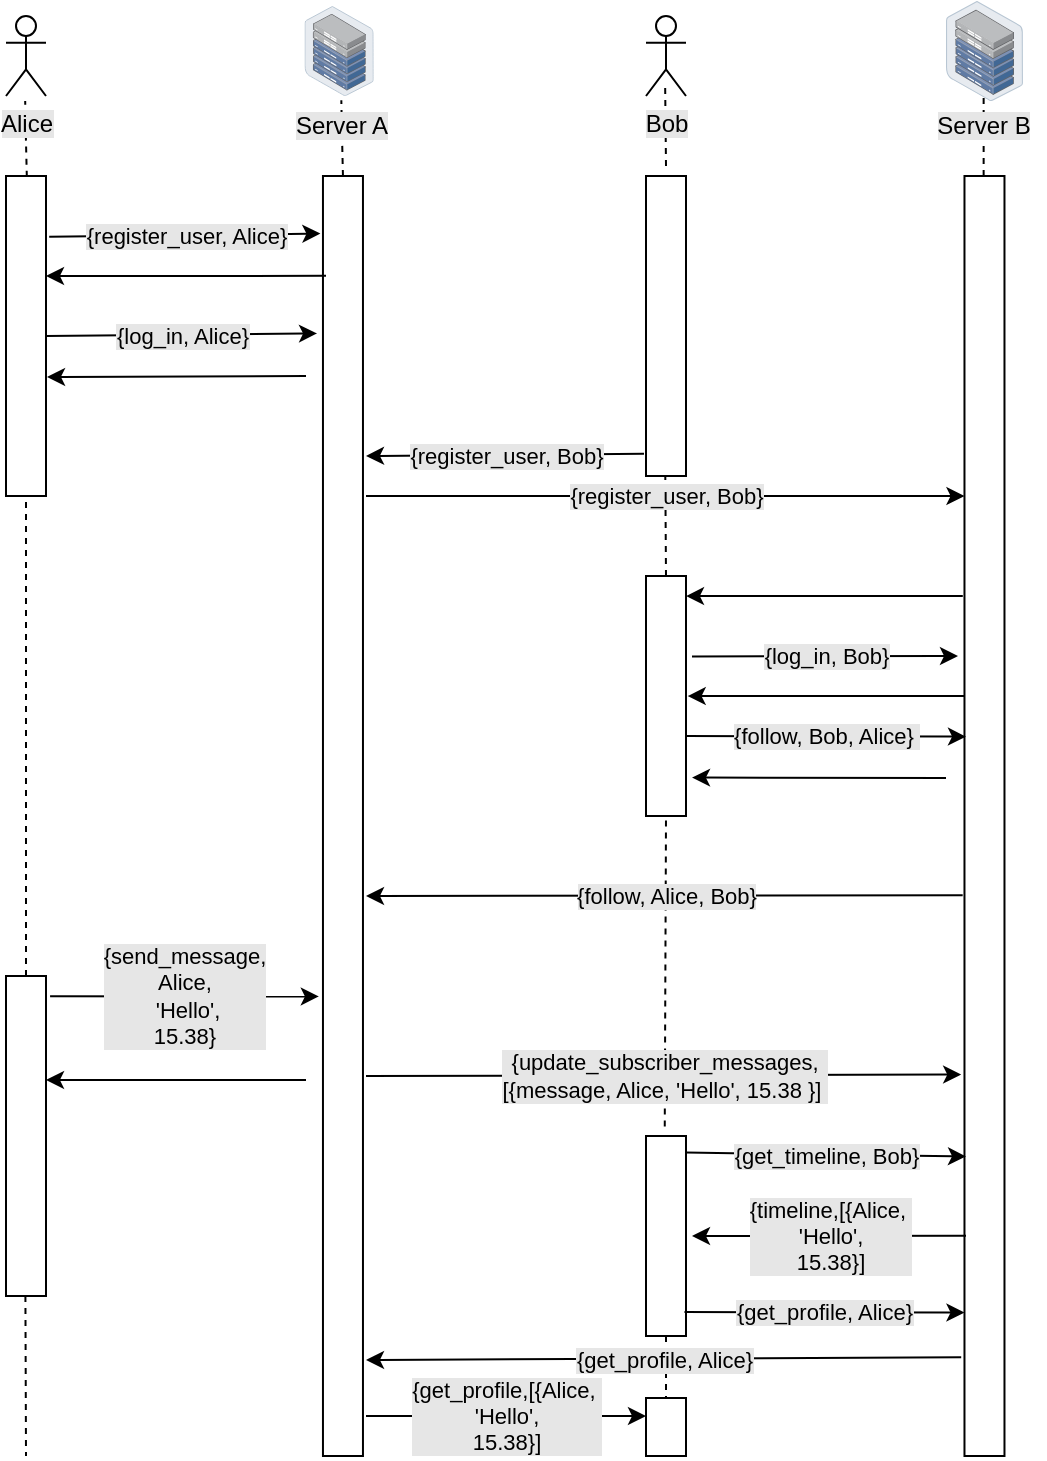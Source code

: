 <mxfile>
    <diagram id="cEoVXELdvFO_kZcVJan2" name="Page-1">
        <mxGraphModel dx="1086" dy="796" grid="1" gridSize="10" guides="1" tooltips="1" connect="1" arrows="1" fold="1" page="1" pageScale="1" pageWidth="850" pageHeight="1100" math="0" shadow="0">
            <root>
                <mxCell id="0"/>
                <mxCell id="1" parent="0"/>
                <mxCell id="75" value="" style="endArrow=none;dashed=1;html=1;startSize=6;endSize=6;exitX=0.5;exitY=1;exitDx=0;exitDy=0;" edge="1" parent="1" source="63">
                    <mxGeometry width="50" height="50" relative="1" as="geometry">
                        <mxPoint x="510" y="730" as="sourcePoint"/>
                        <mxPoint x="460" y="800" as="targetPoint"/>
                    </mxGeometry>
                </mxCell>
                <mxCell id="55" value="" style="endArrow=none;dashed=1;html=1;startSize=6;endSize=6;entryX=0.5;entryY=1;entryDx=0;entryDy=0;exitX=0.469;exitY=-0.047;exitDx=0;exitDy=0;exitPerimeter=0;" edge="1" parent="1" source="63" target="34">
                    <mxGeometry width="50" height="50" relative="1" as="geometry">
                        <mxPoint x="460" y="630" as="sourcePoint"/>
                        <mxPoint x="450" y="320" as="targetPoint"/>
                    </mxGeometry>
                </mxCell>
                <mxCell id="40" value="" style="endArrow=none;dashed=1;html=1;startSize=6;endSize=6;" edge="1" parent="1">
                    <mxGeometry width="50" height="50" relative="1" as="geometry">
                        <mxPoint x="460" y="155" as="sourcePoint"/>
                        <mxPoint x="459.58" y="115" as="targetPoint"/>
                    </mxGeometry>
                </mxCell>
                <mxCell id="37" value="" style="endArrow=none;dashed=1;html=1;startSize=6;endSize=6;entryX=0.532;entryY=1.048;entryDx=0;entryDy=0;entryPerimeter=0;exitX=0.5;exitY=0;exitDx=0;exitDy=0;" edge="1" parent="1">
                    <mxGeometry width="50" height="50" relative="1" as="geometry">
                        <mxPoint x="140.41" y="160.34" as="sourcePoint"/>
                        <mxPoint x="139.593" y="122.5" as="targetPoint"/>
                        <Array as="points">
                            <mxPoint x="139.93" y="140.34"/>
                        </Array>
                    </mxGeometry>
                </mxCell>
                <mxCell id="33" value="" style="endArrow=none;dashed=1;html=1;startSize=6;endSize=6;entryX=0.532;entryY=1.048;entryDx=0;entryDy=0;entryPerimeter=0;" edge="1" parent="1">
                    <mxGeometry width="50" height="50" relative="1" as="geometry">
                        <mxPoint x="460" y="360" as="sourcePoint"/>
                        <mxPoint x="459.583" y="300" as="targetPoint"/>
                    </mxGeometry>
                </mxCell>
                <mxCell id="2" value="&lt;span style=&quot;background-color: rgb(230, 230, 230);&quot;&gt;Alice&lt;/span&gt;" style="shape=umlActor;verticalLabelPosition=bottom;verticalAlign=top;html=1;outlineConnect=0;" vertex="1" parent="1">
                    <mxGeometry x="130" y="80" width="20" height="40" as="geometry"/>
                </mxCell>
                <mxCell id="3" value="&lt;span style=&quot;background-color: rgb(230, 230, 230);&quot;&gt;Bob&lt;/span&gt;" style="shape=umlActor;verticalLabelPosition=bottom;verticalAlign=top;html=1;outlineConnect=0;" vertex="1" parent="1">
                    <mxGeometry x="450" y="80" width="20" height="40" as="geometry"/>
                </mxCell>
                <mxCell id="8" value="" style="whiteSpace=wrap;html=1;verticalAlign=top;" vertex="1" parent="1">
                    <mxGeometry x="130" y="160" width="20" height="160" as="geometry"/>
                </mxCell>
                <mxCell id="10" value="" style="whiteSpace=wrap;html=1;verticalAlign=top;" vertex="1" parent="1">
                    <mxGeometry x="450" y="160" width="20" height="150" as="geometry"/>
                </mxCell>
                <mxCell id="14" value="" style="points=[];aspect=fixed;html=1;align=center;shadow=0;dashed=0;image;image=img/lib/allied_telesis/storage/Datacenter_Server_Half_Rack_ToR.svg;" vertex="1" parent="1">
                    <mxGeometry x="279.24" y="75" width="34.63" height="45" as="geometry"/>
                </mxCell>
                <mxCell id="15" value="" style="points=[];aspect=fixed;html=1;align=center;shadow=0;dashed=0;image;image=img/lib/allied_telesis/storage/Datacenter_Server_Half_Rack_ToR.svg;" vertex="1" parent="1">
                    <mxGeometry x="600" y="72.5" width="38.48" height="50" as="geometry"/>
                </mxCell>
                <mxCell id="16" value="" style="whiteSpace=wrap;html=1;verticalAlign=top;" vertex="1" parent="1">
                    <mxGeometry x="288.48" y="160" width="20" height="640" as="geometry"/>
                </mxCell>
                <mxCell id="17" value="" style="endArrow=classic;html=1;startSize=6;endSize=6;exitX=1.08;exitY=0.19;exitDx=0;exitDy=0;exitPerimeter=0;entryX=-0.064;entryY=0.045;entryDx=0;entryDy=0;entryPerimeter=0;" edge="1" parent="1" source="8" target="16">
                    <mxGeometry relative="1" as="geometry">
                        <mxPoint x="430" y="290" as="sourcePoint"/>
                        <mxPoint x="590" y="290" as="targetPoint"/>
                    </mxGeometry>
                </mxCell>
                <mxCell id="18" value="{register_user, Alice}" style="edgeLabel;resizable=0;html=1;align=center;verticalAlign=middle;labelBackgroundColor=#E6E6E6;" connectable="0" vertex="1" parent="17">
                    <mxGeometry relative="1" as="geometry"/>
                </mxCell>
                <mxCell id="20" value="" style="endArrow=classic;html=1;startSize=6;endSize=6;exitX=0.076;exitY=0.078;exitDx=0;exitDy=0;exitPerimeter=0;" edge="1" parent="1" source="16">
                    <mxGeometry width="50" height="50" relative="1" as="geometry">
                        <mxPoint x="490" y="310" as="sourcePoint"/>
                        <mxPoint x="150" y="210" as="targetPoint"/>
                    </mxGeometry>
                </mxCell>
                <mxCell id="21" value="" style="endArrow=classic;html=1;startSize=6;endSize=6;exitX=1;exitY=0.5;exitDx=0;exitDy=0;entryX=-0.148;entryY=0.123;entryDx=0;entryDy=0;entryPerimeter=0;" edge="1" parent="1" source="8" target="16">
                    <mxGeometry relative="1" as="geometry">
                        <mxPoint x="161.6" y="200.4" as="sourcePoint"/>
                        <mxPoint x="299.28" y="199.6" as="targetPoint"/>
                    </mxGeometry>
                </mxCell>
                <mxCell id="22" value="{log_in, Alice}" style="edgeLabel;resizable=0;html=1;align=center;verticalAlign=middle;labelBackgroundColor=#E6E6E6;" connectable="0" vertex="1" parent="21">
                    <mxGeometry relative="1" as="geometry"/>
                </mxCell>
                <mxCell id="23" value="" style="endArrow=classic;html=1;startSize=6;endSize=6;entryX=1.026;entryY=0.628;entryDx=0;entryDy=0;entryPerimeter=0;" edge="1" parent="1" target="8">
                    <mxGeometry width="50" height="50" relative="1" as="geometry">
                        <mxPoint x="280" y="260" as="sourcePoint"/>
                        <mxPoint x="160.8" y="219.6" as="targetPoint"/>
                    </mxGeometry>
                </mxCell>
                <mxCell id="26" value="" style="endArrow=classic;html=1;startSize=6;endSize=6;exitX=-0.05;exitY=0.926;exitDx=0;exitDy=0;exitPerimeter=0;" edge="1" parent="1" source="10">
                    <mxGeometry relative="1" as="geometry">
                        <mxPoint x="360" y="290" as="sourcePoint"/>
                        <mxPoint x="310" y="300" as="targetPoint"/>
                    </mxGeometry>
                </mxCell>
                <mxCell id="27" value="{register_user, Bob}" style="edgeLabel;resizable=0;html=1;align=center;verticalAlign=middle;labelBackgroundColor=#E6E6E6;" connectable="0" vertex="1" parent="26">
                    <mxGeometry relative="1" as="geometry"/>
                </mxCell>
                <mxCell id="29" value="" style="whiteSpace=wrap;html=1;verticalAlign=top;" vertex="1" parent="1">
                    <mxGeometry x="609.24" y="160" width="20" height="640" as="geometry"/>
                </mxCell>
                <mxCell id="30" value="" style="endArrow=classic;html=1;startSize=6;endSize=6;entryX=0;entryY=0.25;entryDx=0;entryDy=0;" edge="1" parent="1" target="29">
                    <mxGeometry relative="1" as="geometry">
                        <mxPoint x="310" y="320" as="sourcePoint"/>
                        <mxPoint x="320" y="310" as="targetPoint"/>
                    </mxGeometry>
                </mxCell>
                <mxCell id="31" value="{register_user, Bob}" style="edgeLabel;resizable=0;html=1;align=center;verticalAlign=middle;labelBackgroundColor=#E6E6E6;" connectable="0" vertex="1" parent="30">
                    <mxGeometry relative="1" as="geometry"/>
                </mxCell>
                <mxCell id="32" value="" style="endArrow=none;dashed=1;html=1;startSize=6;endSize=6;entryX=0.532;entryY=1.048;entryDx=0;entryDy=0;entryPerimeter=0;exitX=0.5;exitY=0;exitDx=0;exitDy=0;" edge="1" parent="1" source="16" target="14">
                    <mxGeometry width="50" height="50" relative="1" as="geometry">
                        <mxPoint x="410" y="320" as="sourcePoint"/>
                        <mxPoint x="460" y="270" as="targetPoint"/>
                        <Array as="points">
                            <mxPoint x="298" y="140"/>
                        </Array>
                    </mxGeometry>
                </mxCell>
                <mxCell id="34" value="" style="whiteSpace=wrap;html=1;verticalAlign=top;" vertex="1" parent="1">
                    <mxGeometry x="450" y="360" width="20" height="120" as="geometry"/>
                </mxCell>
                <mxCell id="35" value="" style="endArrow=classic;html=1;startSize=6;endSize=6;exitX=0.036;exitY=0.177;exitDx=0;exitDy=0;exitPerimeter=0;entryX=1.04;entryY=0.31;entryDx=0;entryDy=0;entryPerimeter=0;" edge="1" parent="1">
                    <mxGeometry width="50" height="50" relative="1" as="geometry">
                        <mxPoint x="608.4" y="370.0" as="sourcePoint"/>
                        <mxPoint x="470.0" y="370.04" as="targetPoint"/>
                    </mxGeometry>
                </mxCell>
                <mxCell id="39" value="&lt;span style=&quot;background-color: rgb(230, 230, 230);&quot;&gt;Server A&lt;/span&gt;" style="text;html=1;strokeColor=none;fillColor=none;align=center;verticalAlign=middle;whiteSpace=wrap;rounded=0;" vertex="1" parent="1">
                    <mxGeometry x="268.48" y="120" width="60" height="30" as="geometry"/>
                </mxCell>
                <mxCell id="41" value="" style="endArrow=none;dashed=1;html=1;startSize=6;endSize=6;" edge="1" parent="1">
                    <mxGeometry width="50" height="50" relative="1" as="geometry">
                        <mxPoint x="618.82" y="160" as="sourcePoint"/>
                        <mxPoint x="618.82" y="120" as="targetPoint"/>
                    </mxGeometry>
                </mxCell>
                <mxCell id="42" value="&lt;span style=&quot;background-color: rgb(230, 230, 230);&quot;&gt;Server B&lt;/span&gt;" style="text;html=1;strokeColor=none;fillColor=none;align=center;verticalAlign=middle;whiteSpace=wrap;rounded=0;" vertex="1" parent="1">
                    <mxGeometry x="589.24" y="120" width="60" height="30" as="geometry"/>
                </mxCell>
                <mxCell id="43" value="" style="endArrow=classic;html=1;startSize=6;endSize=6;exitX=1.15;exitY=0.335;exitDx=0;exitDy=0;exitPerimeter=0;" edge="1" parent="1" source="34">
                    <mxGeometry relative="1" as="geometry">
                        <mxPoint x="460" y="320" as="sourcePoint"/>
                        <mxPoint x="606" y="400" as="targetPoint"/>
                    </mxGeometry>
                </mxCell>
                <mxCell id="44" value="{log_in, Bob}" style="edgeLabel;resizable=0;html=1;align=center;verticalAlign=middle;labelBackgroundColor=#E6E6E6;" connectable="0" vertex="1" parent="43">
                    <mxGeometry relative="1" as="geometry"/>
                </mxCell>
                <mxCell id="45" value="" style="endArrow=classic;html=1;startSize=6;endSize=6;entryX=1.04;entryY=0.31;entryDx=0;entryDy=0;entryPerimeter=0;" edge="1" parent="1">
                    <mxGeometry width="50" height="50" relative="1" as="geometry">
                        <mxPoint x="609" y="420" as="sourcePoint"/>
                        <mxPoint x="470.84" y="420.04" as="targetPoint"/>
                    </mxGeometry>
                </mxCell>
                <mxCell id="50" value="" style="endArrow=classic;html=1;startSize=6;endSize=6;entryX=0.038;entryY=0.438;entryDx=0;entryDy=0;entryPerimeter=0;" edge="1" parent="1" target="29">
                    <mxGeometry relative="1" as="geometry">
                        <mxPoint x="470" y="440" as="sourcePoint"/>
                        <mxPoint x="570" y="440" as="targetPoint"/>
                    </mxGeometry>
                </mxCell>
                <mxCell id="51" value="{follow, Bob, Alice}&amp;nbsp;" style="edgeLabel;resizable=0;html=1;align=center;verticalAlign=middle;labelBackgroundColor=#E6E6E6;" connectable="0" vertex="1" parent="50">
                    <mxGeometry relative="1" as="geometry"/>
                </mxCell>
                <mxCell id="52" value="" style="endArrow=classic;html=1;startSize=6;endSize=6;entryX=1.15;entryY=0.84;entryDx=0;entryDy=0;entryPerimeter=0;" edge="1" parent="1" target="34">
                    <mxGeometry width="50" height="50" relative="1" as="geometry">
                        <mxPoint x="600" y="461" as="sourcePoint"/>
                        <mxPoint x="480.84" y="430.04" as="targetPoint"/>
                    </mxGeometry>
                </mxCell>
                <mxCell id="53" value="" style="endArrow=classic;html=1;startSize=6;endSize=6;exitX=-0.045;exitY=0.562;exitDx=0;exitDy=0;exitPerimeter=0;" edge="1" parent="1" source="29">
                    <mxGeometry relative="1" as="geometry">
                        <mxPoint x="400" y="520" as="sourcePoint"/>
                        <mxPoint x="310" y="520" as="targetPoint"/>
                    </mxGeometry>
                </mxCell>
                <mxCell id="54" value="{follow, Alice, Bob}" style="edgeLabel;resizable=0;html=1;align=center;verticalAlign=middle;labelBackgroundColor=#E6E6E6;" connectable="0" vertex="1" parent="53">
                    <mxGeometry relative="1" as="geometry"/>
                </mxCell>
                <mxCell id="56" value="" style="endArrow=none;dashed=1;html=1;startSize=6;endSize=6;entryX=0.5;entryY=1;entryDx=0;entryDy=0;" edge="1" parent="1" target="8">
                    <mxGeometry width="50" height="50" relative="1" as="geometry">
                        <mxPoint x="140" y="560" as="sourcePoint"/>
                        <mxPoint x="480" y="360" as="targetPoint"/>
                    </mxGeometry>
                </mxCell>
                <mxCell id="57" value="" style="whiteSpace=wrap;html=1;verticalAlign=top;" vertex="1" parent="1">
                    <mxGeometry x="130" y="560" width="20" height="160" as="geometry"/>
                </mxCell>
                <mxCell id="58" value="" style="endArrow=classic;html=1;startSize=6;endSize=6;exitX=1.102;exitY=0.063;exitDx=0;exitDy=0;exitPerimeter=0;entryX=-0.103;entryY=0.641;entryDx=0;entryDy=0;entryPerimeter=0;" edge="1" parent="1" source="57" target="16">
                    <mxGeometry relative="1" as="geometry">
                        <mxPoint x="200" y="540" as="sourcePoint"/>
                        <mxPoint x="300" y="540" as="targetPoint"/>
                    </mxGeometry>
                </mxCell>
                <mxCell id="59" value="{send_message, &lt;br&gt;Alice,&lt;br&gt;&amp;nbsp;'Hello', &lt;br&gt;15.38}" style="edgeLabel;resizable=0;html=1;align=center;verticalAlign=middle;labelBackgroundColor=#E6E6E6;textDirection=ltr;" connectable="0" vertex="1" parent="58">
                    <mxGeometry relative="1" as="geometry"/>
                </mxCell>
                <mxCell id="60" value="" style="endArrow=classic;html=1;startSize=6;endSize=6;entryX=1;entryY=0.25;entryDx=0;entryDy=0;" edge="1" parent="1">
                    <mxGeometry width="50" height="50" relative="1" as="geometry">
                        <mxPoint x="280" y="612" as="sourcePoint"/>
                        <mxPoint x="150" y="612" as="targetPoint"/>
                    </mxGeometry>
                </mxCell>
                <mxCell id="61" value="" style="endArrow=classic;html=1;startSize=6;endSize=6;entryX=-0.083;entryY=0.702;entryDx=0;entryDy=0;entryPerimeter=0;" edge="1" parent="1" target="29">
                    <mxGeometry relative="1" as="geometry">
                        <mxPoint x="310" y="610" as="sourcePoint"/>
                        <mxPoint x="470" y="610" as="targetPoint"/>
                    </mxGeometry>
                </mxCell>
                <mxCell id="62" value="{update_subscriber_messages, &lt;br&gt;[{message, Alice, 'Hello', 15.38 }]&amp;nbsp;" style="edgeLabel;resizable=0;html=1;align=center;verticalAlign=middle;labelBackgroundColor=#E6E6E6;" connectable="0" vertex="1" parent="61">
                    <mxGeometry relative="1" as="geometry"/>
                </mxCell>
                <mxCell id="63" value="" style="rounded=0;whiteSpace=wrap;html=1;labelBackgroundColor=#E6E6E6;" vertex="1" parent="1">
                    <mxGeometry x="450" y="640" width="20" height="100" as="geometry"/>
                </mxCell>
                <mxCell id="64" value="" style="endArrow=classic;html=1;startSize=6;endSize=6;exitX=1;exitY=0.083;exitDx=0;exitDy=0;exitPerimeter=0;entryX=0.038;entryY=0.766;entryDx=0;entryDy=0;entryPerimeter=0;" edge="1" parent="1" source="63" target="29">
                    <mxGeometry relative="1" as="geometry">
                        <mxPoint x="430" y="590" as="sourcePoint"/>
                        <mxPoint x="530" y="590" as="targetPoint"/>
                    </mxGeometry>
                </mxCell>
                <mxCell id="65" value="{get_timeline, Bob}" style="edgeLabel;resizable=0;html=1;align=center;verticalAlign=middle;labelBackgroundColor=#E6E6E6;" connectable="0" vertex="1" parent="64">
                    <mxGeometry relative="1" as="geometry"/>
                </mxCell>
                <mxCell id="66" value="" style="endArrow=classic;html=1;startSize=6;endSize=6;exitX=0.038;exitY=0.828;exitDx=0;exitDy=0;exitPerimeter=0;" edge="1" parent="1" source="29">
                    <mxGeometry relative="1" as="geometry">
                        <mxPoint x="430" y="590" as="sourcePoint"/>
                        <mxPoint x="473" y="690" as="targetPoint"/>
                    </mxGeometry>
                </mxCell>
                <mxCell id="67" value="{timeline,[{Alice,&amp;nbsp;&lt;br&gt;'Hello',&lt;br&gt;15.38}]" style="edgeLabel;resizable=0;html=1;align=center;verticalAlign=middle;labelBackgroundColor=#E6E6E6;" connectable="0" vertex="1" parent="66">
                    <mxGeometry relative="1" as="geometry"/>
                </mxCell>
                <mxCell id="71" value="" style="endArrow=classic;html=1;startSize=6;endSize=6;exitX=1;exitY=0.083;exitDx=0;exitDy=0;exitPerimeter=0;entryX=0.038;entryY=0.766;entryDx=0;entryDy=0;entryPerimeter=0;" edge="1" parent="1">
                    <mxGeometry relative="1" as="geometry">
                        <mxPoint x="469.24" y="728.0" as="sourcePoint"/>
                        <mxPoint x="609.24" y="728.28" as="targetPoint"/>
                    </mxGeometry>
                </mxCell>
                <mxCell id="72" value="{get_profile, Alice}" style="edgeLabel;resizable=0;html=1;align=center;verticalAlign=middle;labelBackgroundColor=#E6E6E6;" connectable="0" vertex="1" parent="71">
                    <mxGeometry relative="1" as="geometry"/>
                </mxCell>
                <mxCell id="73" value="" style="endArrow=classic;html=1;startSize=6;endSize=6;exitX=-0.082;exitY=0.951;exitDx=0;exitDy=0;exitPerimeter=0;" edge="1" parent="1">
                    <mxGeometry relative="1" as="geometry">
                        <mxPoint x="607.6" y="750.64" as="sourcePoint"/>
                        <mxPoint x="310" y="752" as="targetPoint"/>
                    </mxGeometry>
                </mxCell>
                <mxCell id="74" value="{get_profile, Alice}" style="edgeLabel;resizable=0;html=1;align=center;verticalAlign=middle;labelBackgroundColor=#E6E6E6;" connectable="0" vertex="1" parent="73">
                    <mxGeometry relative="1" as="geometry"/>
                </mxCell>
                <mxCell id="76" value="" style="rounded=0;whiteSpace=wrap;html=1;labelBackgroundColor=#E6E6E6;" vertex="1" parent="1">
                    <mxGeometry x="450" y="771" width="20" height="29" as="geometry"/>
                </mxCell>
                <mxCell id="77" value="" style="endArrow=classic;html=1;startSize=6;endSize=6;" edge="1" parent="1">
                    <mxGeometry relative="1" as="geometry">
                        <mxPoint x="310" y="780" as="sourcePoint"/>
                        <mxPoint x="450" y="780" as="targetPoint"/>
                    </mxGeometry>
                </mxCell>
                <mxCell id="78" value="{get_profile,[{Alice,&amp;nbsp;&lt;br&gt;'Hello',&lt;br&gt;15.38}]" style="edgeLabel;resizable=0;html=1;align=center;verticalAlign=middle;labelBackgroundColor=#E6E6E6;" connectable="0" vertex="1" parent="77">
                    <mxGeometry relative="1" as="geometry"/>
                </mxCell>
                <mxCell id="80" value="" style="endArrow=none;dashed=1;html=1;startSize=6;endSize=6;exitX=0.5;exitY=1;exitDx=0;exitDy=0;" edge="1" parent="1">
                    <mxGeometry width="50" height="50" relative="1" as="geometry">
                        <mxPoint x="139.71" y="720" as="sourcePoint"/>
                        <mxPoint x="140" y="800" as="targetPoint"/>
                    </mxGeometry>
                </mxCell>
            </root>
        </mxGraphModel>
    </diagram>
</mxfile>